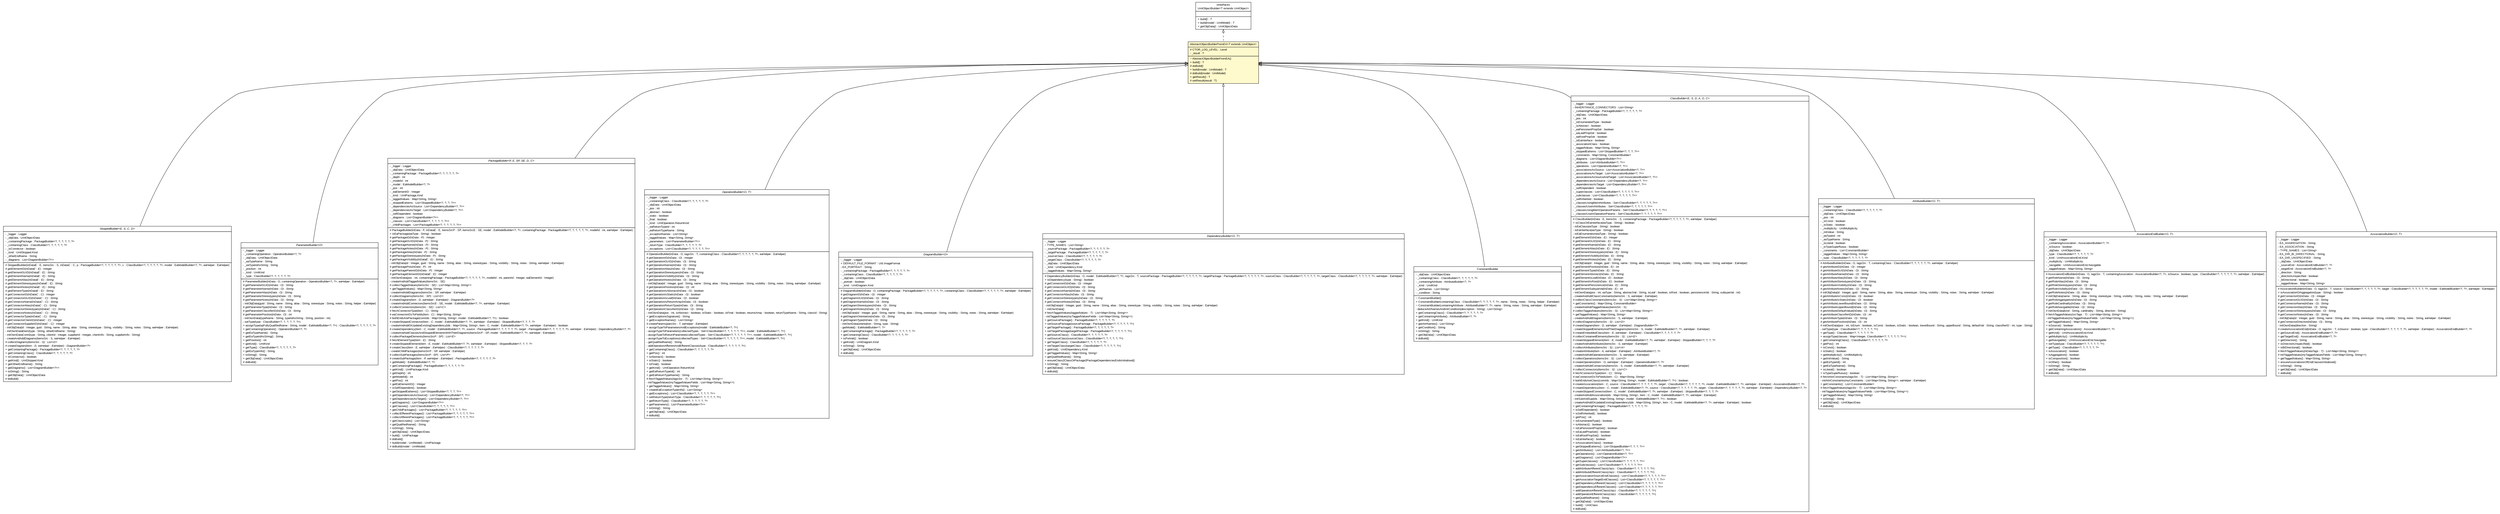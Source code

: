 #!/usr/local/bin/dot
#
# Class diagram 
# Generated by UMLGraph version R5_6_6-6-g3bdff0 (http://www.umlgraph.org/)
#

digraph G {
	edge [fontname="arial",fontsize=10,labelfontname="arial",labelfontsize=10];
	node [fontname="arial",fontsize=10,shape=plaintext];
	nodesep=0.25;
	ranksep=0.5;
	// org.tanjakostic.jcleancim.builder.UmlObjectBuilder<T extends org.tanjakostic.jcleancim.model.UmlObject>
	c14152 [label=<<table title="org.tanjakostic.jcleancim.builder.UmlObjectBuilder" border="0" cellborder="1" cellspacing="0" cellpadding="2" port="p" href="../UmlObjectBuilder.html">
		<tr><td><table border="0" cellspacing="0" cellpadding="1">
<tr><td align="center" balign="center"> &#171;interface&#187; </td></tr>
<tr><td align="center" balign="center"> UmlObjectBuilder&lt;T extends UmlObject&gt; </td></tr>
		</table></td></tr>
		<tr><td><table border="0" cellspacing="0" cellpadding="1">
<tr><td align="left" balign="left">  </td></tr>
		</table></td></tr>
		<tr><td><table border="0" cellspacing="0" cellpadding="1">
<tr><td align="left" balign="left"><font face="Arial Italic" point-size="10.0"> + build() : T </font></td></tr>
<tr><td align="left" balign="left"><font face="Arial Italic" point-size="10.0"> + build(model : UmlModel) : T </font></td></tr>
<tr><td align="left" balign="left"><font face="Arial Italic" point-size="10.0"> + getObjData() : UmlObjectData </font></td></tr>
		</table></td></tr>
		</table>>, URL="../UmlObjectBuilder.html", fontname="arial", fontcolor="black", fontsize=10.0];
	// org.tanjakostic.jcleancim.builder.ea.SkippedBuilder<E, S, C, D>
	c14161 [label=<<table title="org.tanjakostic.jcleancim.builder.ea.SkippedBuilder" border="0" cellborder="1" cellspacing="0" cellpadding="2" port="p" href="./SkippedBuilder.html">
		<tr><td><table border="0" cellspacing="0" cellpadding="1">
<tr><td align="center" balign="center"><font face="Arial Italic"> SkippedBuilder&lt;E, S, C, D&gt; </font></td></tr>
		</table></td></tr>
		<tr><td><table border="0" cellspacing="0" cellpadding="1">
<tr><td align="left" balign="left"> - _logger : Logger </td></tr>
<tr><td align="left" balign="left"> - _objData : UmlObjectData </td></tr>
<tr><td align="left" balign="left"> - _containingPackage : PackageBuilder&lt;?, ?, ?, ?, ?, ?&gt; </td></tr>
<tr><td align="left" balign="left"> - _containingClass : ClassBuilder&lt;?, ?, ?, ?, ?, ?&gt; </td></tr>
<tr><td align="left" balign="left"> - _isConnector : boolean </td></tr>
<tr><td align="left" balign="left"> - _kind : UmlSkipped.Kind </td></tr>
<tr><td align="left" balign="left"> - _otherEndName : String </td></tr>
<tr><td align="left" balign="left"> - _diagrams : List&lt;DiagramBuilder&lt;?&gt;&gt; </td></tr>
		</table></td></tr>
		<tr><td><table border="0" cellspacing="0" cellpadding="1">
<tr><td align="left" balign="left"> # SkippedBuilder(inDataE : E, itemsSrc : S, inDataC : C, p : PackageBuilder&lt;?, ?, ?, ?, ?, ?&gt;, c : ClassBuilder&lt;?, ?, ?, ?, ?, ?&gt;, model : EaModelBuilder&lt;?, ?&gt;, eaHelper : EaHelper) </td></tr>
<tr><td align="left" balign="left"><font face="Arial Italic" point-size="10.0"> # getElementID(inDataE : E) : Integer </font></td></tr>
<tr><td align="left" balign="left"><font face="Arial Italic" point-size="10.0"> # getElementGUID(inDataE : E) : String </font></td></tr>
<tr><td align="left" balign="left"><font face="Arial Italic" point-size="10.0"> # getElementName(inDataE : E) : String </font></td></tr>
<tr><td align="left" balign="left"><font face="Arial Italic" point-size="10.0"> # getElementAlias(inDataE : E) : String </font></td></tr>
<tr><td align="left" balign="left"><font face="Arial Italic" point-size="10.0"> # getElementStereotypes(inDataE : E) : String </font></td></tr>
<tr><td align="left" balign="left"><font face="Arial Italic" point-size="10.0"> # getElementNotes(inDataE : E) : String </font></td></tr>
<tr><td align="left" balign="left"><font face="Arial Italic" point-size="10.0"> # getElementType(inDataE : E) : String </font></td></tr>
<tr><td align="left" balign="left"><font face="Arial Italic" point-size="10.0"> # getConnectorID(inDataC : C) : Integer </font></td></tr>
<tr><td align="left" balign="left"><font face="Arial Italic" point-size="10.0"> # getConnectorGUID(inDataC : C) : String </font></td></tr>
<tr><td align="left" balign="left"><font face="Arial Italic" point-size="10.0"> # getConnectorName(inDataC : C) : String </font></td></tr>
<tr><td align="left" balign="left"><font face="Arial Italic" point-size="10.0"> # getConnectorAlias(inDataC : C) : String </font></td></tr>
<tr><td align="left" balign="left"><font face="Arial Italic" point-size="10.0"> # getConnectorStereotypes(inDataC : C) : String </font></td></tr>
<tr><td align="left" balign="left"><font face="Arial Italic" point-size="10.0"> # getConnectorNotes(inDataC : C) : String </font></td></tr>
<tr><td align="left" balign="left"><font face="Arial Italic" point-size="10.0"> # getConnectorType(inDataC : C) : String </font></td></tr>
<tr><td align="left" balign="left"><font face="Arial Italic" point-size="10.0"> # getConnectorClientID(inDataC : C) : Integer </font></td></tr>
<tr><td align="left" balign="left"><font face="Arial Italic" point-size="10.0"> # getConnectorSupplierID(inDataC : C) : Integer </font></td></tr>
<tr><td align="left" balign="left"> - initObjData(id : Integer, guid : String, name : String, alias : String, stereotype : String, visibility : String, notes : String, eaHelper : EaHelper) </td></tr>
<tr><td align="left" balign="left"> - initOwnDataElem(type : String, otherEndName : String) </td></tr>
<tr><td align="left" balign="left"> - initOwnDataConn(type : String, clientId : Integer, supplierId : Integer, clientInfo : String, supplierInfo : String) </td></tr>
<tr><td align="left" balign="left"> - createAndAddDiagrams(itemsSrc : S, eaHelper : EaHelper) </td></tr>
<tr><td align="left" balign="left"><font face="Arial Italic" point-size="10.0"> # collectDiagrams(itemsSrc : S) : List&lt;D&gt; </font></td></tr>
<tr><td align="left" balign="left"><font face="Arial Italic" point-size="10.0"> # createDiagram(item : D, eaHelper : EaHelper) : DiagramBuilder&lt;?&gt; </font></td></tr>
<tr><td align="left" balign="left"> + getContainingPackage() : PackageBuilder&lt;?, ?, ?, ?, ?, ?&gt; </td></tr>
<tr><td align="left" balign="left"> + getContainingClass() : ClassBuilder&lt;?, ?, ?, ?, ?, ?&gt; </td></tr>
<tr><td align="left" balign="left"> + isConnector() : boolean </td></tr>
<tr><td align="left" balign="left"> + getKind() : UmlSkipped.Kind </td></tr>
<tr><td align="left" balign="left"> + getOtherEndName() : String </td></tr>
<tr><td align="left" balign="left"> + getDiagrams() : List&lt;DiagramBuilder&lt;?&gt;&gt; </td></tr>
<tr><td align="left" balign="left"> + toString() : String </td></tr>
<tr><td align="left" balign="left"> + getObjData() : UmlObjectData </td></tr>
<tr><td align="left" balign="left"> # doBuild() </td></tr>
		</table></td></tr>
		</table>>, URL="./SkippedBuilder.html", fontname="arial", fontcolor="black", fontsize=10.0];
	// org.tanjakostic.jcleancim.builder.ea.ParameterBuilder<O>
	c14162 [label=<<table title="org.tanjakostic.jcleancim.builder.ea.ParameterBuilder" border="0" cellborder="1" cellspacing="0" cellpadding="2" port="p" href="./ParameterBuilder.html">
		<tr><td><table border="0" cellspacing="0" cellpadding="1">
<tr><td align="center" balign="center"><font face="Arial Italic"> ParameterBuilder&lt;O&gt; </font></td></tr>
		</table></td></tr>
		<tr><td><table border="0" cellspacing="0" cellpadding="1">
<tr><td align="left" balign="left"> - _logger : Logger </td></tr>
<tr><td align="left" balign="left"> - _containingOperation : OperationBuilder&lt;?, ?&gt; </td></tr>
<tr><td align="left" balign="left"> - _objData : UmlObjectData </td></tr>
<tr><td align="left" balign="left"> - _eaTypeName : String </td></tr>
<tr><td align="left" balign="left"> - _eaTypeIdAsString : String </td></tr>
<tr><td align="left" balign="left"> - _position : int </td></tr>
<tr><td align="left" balign="left"> - _kind : UmlKind </td></tr>
<tr><td align="left" balign="left"> - _type : ClassBuilder&lt;?, ?, ?, ?, ?, ?&gt; </td></tr>
		</table></td></tr>
		<tr><td><table border="0" cellspacing="0" cellpadding="1">
<tr><td align="left" balign="left"> # ParameterBuilder(inData : O, containingOperation : OperationBuilder&lt;?, ?&gt;, eaHelper : EaHelper) </td></tr>
<tr><td align="left" balign="left"><font face="Arial Italic" point-size="10.0"> # getParameterGUID(inData : O) : String </font></td></tr>
<tr><td align="left" balign="left"><font face="Arial Italic" point-size="10.0"> # getParameterName(inData : O) : String </font></td></tr>
<tr><td align="left" balign="left"><font face="Arial Italic" point-size="10.0"> # getParameterAlias(inData : O) : String </font></td></tr>
<tr><td align="left" balign="left"><font face="Arial Italic" point-size="10.0"> # getParameterStereotypes(inData : O) : String </font></td></tr>
<tr><td align="left" balign="left"><font face="Arial Italic" point-size="10.0"> # getParameterNotes(inData : O) : String </font></td></tr>
<tr><td align="left" balign="left"> - initObjData(guid : String, name : String, alias : String, stereotype : String, notes : String, helper : EaHelper) </td></tr>
<tr><td align="left" balign="left"><font face="Arial Italic" point-size="10.0"> # getParameterType(inData : O) : String </font></td></tr>
<tr><td align="left" balign="left"><font face="Arial Italic" point-size="10.0"> # getParameterClassifierID(inData : O) : String </font></td></tr>
<tr><td align="left" balign="left"><font face="Arial Italic" point-size="10.0"> # getParameterPosition(inData : O) : int </font></td></tr>
<tr><td align="left" balign="left"> - initOwnData(typeName : String, typeIdAsString : String, position : int) </td></tr>
<tr><td align="left" balign="left"> - setType(type : ClassBuilder&lt;?, ?, ?, ?, ?, ?&gt;) </td></tr>
<tr><td align="left" balign="left"> + assignType(opFullyQualifiedName : String, model : EaModelBuilder&lt;?, ?&gt;) : ClassBuilder&lt;?, ?, ?, ?, ?, ?&gt; </td></tr>
<tr><td align="left" balign="left"> + getContainingOperation() : OperationBuilder&lt;?, ?&gt; </td></tr>
<tr><td align="left" balign="left"> + getEaTypeName() : String </td></tr>
<tr><td align="left" balign="left"> + getEaTypeIdAsString() : String </td></tr>
<tr><td align="left" balign="left"> + getPosition() : int </td></tr>
<tr><td align="left" balign="left"> + getKind() : UmlKind </td></tr>
<tr><td align="left" balign="left"> + getType() : ClassBuilder&lt;?, ?, ?, ?, ?, ?&gt; </td></tr>
<tr><td align="left" balign="left"> + getEaTypeInfo() : String </td></tr>
<tr><td align="left" balign="left"> + toString() : String </td></tr>
<tr><td align="left" balign="left"> + getObjData() : UmlObjectData </td></tr>
<tr><td align="left" balign="left"> # doBuild() </td></tr>
		</table></td></tr>
		</table>>, URL="./ParameterBuilder.html", fontname="arial", fontcolor="black", fontsize=10.0];
	// org.tanjakostic.jcleancim.builder.ea.PackageBuilder<P, E, SP, SE, D, C>
	c14163 [label=<<table title="org.tanjakostic.jcleancim.builder.ea.PackageBuilder" border="0" cellborder="1" cellspacing="0" cellpadding="2" port="p" href="./PackageBuilder.html">
		<tr><td><table border="0" cellspacing="0" cellpadding="1">
<tr><td align="center" balign="center"><font face="Arial Italic"> PackageBuilder&lt;P, E, SP, SE, D, C&gt; </font></td></tr>
		</table></td></tr>
		<tr><td><table border="0" cellspacing="0" cellpadding="1">
<tr><td align="left" balign="left"> - _logger : Logger </td></tr>
<tr><td align="left" balign="left"> - _objData : UmlObjectData </td></tr>
<tr><td align="left" balign="left"> - _containingPackage : PackageBuilder&lt;?, ?, ?, ?, ?, ?&gt; </td></tr>
<tr><td align="left" balign="left"> - _depth : int </td></tr>
<tr><td align="left" balign="left"> - _modelId : int </td></tr>
<tr><td align="left" balign="left"> - _model : EaModelBuilder&lt;?, ?&gt; </td></tr>
<tr><td align="left" balign="left"> - _pos : int </td></tr>
<tr><td align="left" balign="left"> - _eaElementID : Integer </td></tr>
<tr><td align="left" balign="left"> - _kind : UmlPackage.Kind </td></tr>
<tr><td align="left" balign="left"> - _taggedValues : Map&lt;String, String&gt; </td></tr>
<tr><td align="left" balign="left"> - _skippedEaItems : List&lt;SkippedBuilder&lt;?, ?, ?, ?&gt;&gt; </td></tr>
<tr><td align="left" balign="left"> - _dependenciesAsSource : List&lt;DependencyBuilder&lt;?, ?&gt;&gt; </td></tr>
<tr><td align="left" balign="left"> - _dependenciesAsTarget : List&lt;DependencyBuilder&lt;?, ?&gt;&gt; </td></tr>
<tr><td align="left" balign="left"> - _selfDependent : boolean </td></tr>
<tr><td align="left" balign="left"> - _diagrams : List&lt;DiagramBuilder&lt;?&gt;&gt; </td></tr>
<tr><td align="left" balign="left"> - _classes : List&lt;ClassBuilder&lt;?, ?, ?, ?, ?, ?&gt;&gt; </td></tr>
<tr><td align="left" balign="left"> - _childPackages : List&lt;PackageBuilder&lt;?, ?, ?, ?, ?, ?&gt;&gt; </td></tr>
		</table></td></tr>
		<tr><td><table border="0" cellspacing="0" cellpadding="1">
<tr><td align="left" balign="left"> # PackageBuilder(inData : P, inDataE : E, itemsSrcP : SP, itemsSrcE : SE, model : EaModelBuilder&lt;?, ?&gt;, containingPackage : PackageBuilder&lt;?, ?, ?, ?, ?, ?&gt;, modelId : int, eaHelper : EaHelper) </td></tr>
<tr><td align="left" balign="left"> + isEaPackage(eaType : String) : boolean </td></tr>
<tr><td align="left" balign="left"><font face="Arial Italic" point-size="10.0"> # getPackageID(inData : P) : Integer </font></td></tr>
<tr><td align="left" balign="left"><font face="Arial Italic" point-size="10.0"> # getPackageGUID(inData : P) : String </font></td></tr>
<tr><td align="left" balign="left"><font face="Arial Italic" point-size="10.0"> # getPackageName(inData : P) : String </font></td></tr>
<tr><td align="left" balign="left"><font face="Arial Italic" point-size="10.0"> # getPackageNotes(inData : P) : String </font></td></tr>
<tr><td align="left" balign="left"><font face="Arial Italic" point-size="10.0"> # getPackageAlias(inData : P) : String </font></td></tr>
<tr><td align="left" balign="left"><font face="Arial Italic" point-size="10.0"> # getPackageStereotypes(inData : P) : String </font></td></tr>
<tr><td align="left" balign="left"><font face="Arial Italic" point-size="10.0"> # getPackageVisibility(inDataE : E) : String </font></td></tr>
<tr><td align="left" balign="left"> - initObjData(id : Integer, guid : String, name : String, alias : String, stereotypes : String, visibility : String, notes : String, eaHelper : EaHelper) </td></tr>
<tr><td align="left" balign="left"><font face="Arial Italic" point-size="10.0"> # getPackagePos(inData : P) : int </font></td></tr>
<tr><td align="left" balign="left"><font face="Arial Italic" point-size="10.0"> # getPackageParentID(inData : P) : Integer </font></td></tr>
<tr><td align="left" balign="left"><font face="Arial Italic" point-size="10.0"> # getPackageElementID(inDataE : E) : Integer </font></td></tr>
<tr><td align="left" balign="left"> - initOwnData(pos : int, containingPackage : PackageBuilder&lt;?, ?, ?, ?, ?, ?&gt;, modelId : int, parentId : Integer, eaElementId : Integer) </td></tr>
<tr><td align="left" balign="left"> - createAndAddTaggedValues(itemsSrc : SE) </td></tr>
<tr><td align="left" balign="left"><font face="Arial Italic" point-size="10.0"> # collectTaggedValues(itemsSrc : SE) : List&lt;Map&lt;String, String&gt;&gt; </font></td></tr>
<tr><td align="left" balign="left"> + getTaggedValues() : Map&lt;String, String&gt; </td></tr>
<tr><td align="left" balign="left"> - createAndAddDiagrams(itemsSrc : SP, eaHelper : EaHelper) </td></tr>
<tr><td align="left" balign="left"><font face="Arial Italic" point-size="10.0"> # collectDiagrams(itemsSrc : SP) : List&lt;D&gt; </font></td></tr>
<tr><td align="left" balign="left"><font face="Arial Italic" point-size="10.0"> # createDiagram(item : D, eaHelper : EaHelper) : DiagramBuilder&lt;?&gt; </font></td></tr>
<tr><td align="left" balign="left"> - createAndAddConnectors(itemsSrcE : SE, model : EaModelBuilder&lt;?, ?&gt;, eaHelper : EaHelper) </td></tr>
<tr><td align="left" balign="left"><font face="Arial Italic" point-size="10.0"> # collectConnectors(itemsSrc : SE) : List&lt;C&gt; </font></td></tr>
<tr><td align="left" balign="left"><font face="Arial Italic" point-size="10.0"> # fetchConnectorType(item : C) : String </font></td></tr>
<tr><td align="left" balign="left"><font face="Arial Italic" point-size="10.0"> # eaConnectorIDsToFields(item : C) : Map&lt;String, String&gt; </font></td></tr>
<tr><td align="left" balign="left"> # bothEndsArePackage(connIds : Map&lt;String, String&gt;, model : EaModelBuilder&lt;?, ?&gt;) : boolean </td></tr>
<tr><td align="left" balign="left"><font face="Arial Italic" point-size="10.0"> # createSkippedConnector(item : C, model : EaModelBuilder&lt;?, ?&gt;, eaHelper : EaHelper) : SkippedBuilder&lt;?, ?, ?, ?&gt; </font></td></tr>
<tr><td align="left" balign="left"> - createAndAddOrUpdateExistingDependency(ids : Map&lt;String, String&gt;, item : C, model : EaModelBuilder&lt;?, ?&gt;, eaHelper : EaHelper) : boolean </td></tr>
<tr><td align="left" balign="left"><font face="Arial Italic" point-size="10.0"> # createDependency(item : C, model : EaModelBuilder&lt;?, ?&gt;, source : PackageBuilder&lt;?, ?, ?, ?, ?, ?&gt;, target : PackageBuilder&lt;?, ?, ?, ?, ?, ?&gt;, eaHelper : EaHelper) : DependencyBuilder&lt;?, ?&gt; </font></td></tr>
<tr><td align="left" balign="left"> - createAndAddClassesAndSkippedElementsWithTheirDiagrams(itemsSrcP : SP, model : EaModelBuilder&lt;?, ?&gt;, eaHelper : EaHelper) </td></tr>
<tr><td align="left" balign="left"><font face="Arial Italic" point-size="10.0"> # collectPackageElements(itemsSrcP : SP) : List&lt;E&gt; </font></td></tr>
<tr><td align="left" balign="left"><font face="Arial Italic" point-size="10.0"> # fetchElementType(item : E) : String </font></td></tr>
<tr><td align="left" balign="left"><font face="Arial Italic" point-size="10.0"> # createSkippedElement(item : E, model : EaModelBuilder&lt;?, ?&gt;, eaHelper : EaHelper) : SkippedBuilder&lt;?, ?, ?, ?&gt; </font></td></tr>
<tr><td align="left" balign="left"><font face="Arial Italic" point-size="10.0"> # createClass(item : E, eaHelper : EaHelper) : ClassBuilder&lt;?, ?, ?, ?, ?, ?&gt; </font></td></tr>
<tr><td align="left" balign="left"> - createChildPackages(itemsSrcP : SP, eaHelper : EaHelper) </td></tr>
<tr><td align="left" balign="left"><font face="Arial Italic" point-size="10.0"> # collectSubPackages(itemsSrcP : SP) : List&lt;P&gt; </font></td></tr>
<tr><td align="left" balign="left"><font face="Arial Italic" point-size="10.0"> # createSubPackage(item : P, eaHelper : EaHelper) : PackageBuilder&lt;?, ?, ?, ?, ?, ?&gt; </font></td></tr>
<tr><td align="left" balign="left"> + getModel() : EaModelBuilder&lt;?, ?&gt; </td></tr>
<tr><td align="left" balign="left"> + getContainingPackage() : PackageBuilder&lt;?, ?, ?, ?, ?, ?&gt; </td></tr>
<tr><td align="left" balign="left"> + getKind() : UmlPackage.Kind </td></tr>
<tr><td align="left" balign="left"> + getDepth() : int </td></tr>
<tr><td align="left" balign="left"> + getModelId() : int </td></tr>
<tr><td align="left" balign="left"> + getPos() : int </td></tr>
<tr><td align="left" balign="left"> + getEaElementID() : Integer </td></tr>
<tr><td align="left" balign="left"> + isSelfDependent() : boolean </td></tr>
<tr><td align="left" balign="left"> + getSkippedEaItems() : List&lt;SkippedBuilder&lt;?, ?, ?, ?&gt;&gt; </td></tr>
<tr><td align="left" balign="left"> + getDependenciesAsSource() : List&lt;DependencyBuilder&lt;?, ?&gt;&gt; </td></tr>
<tr><td align="left" balign="left"> + getDependenciesAsTarget() : List&lt;DependencyBuilder&lt;?, ?&gt;&gt; </td></tr>
<tr><td align="left" balign="left"> + getDiagrams() : List&lt;DiagramBuilder&lt;?&gt;&gt; </td></tr>
<tr><td align="left" balign="left"> + getClasses() : List&lt;ClassBuilder&lt;?, ?, ?, ?, ?, ?&gt;&gt; </td></tr>
<tr><td align="left" balign="left"> + getChildPackages() : List&lt;PackageBuilder&lt;?, ?, ?, ?, ?, ?&gt;&gt; </td></tr>
<tr><td align="left" balign="left"> + collectEfferentPackages() : List&lt;PackageBuilder&lt;?, ?, ?, ?, ?, ?&gt;&gt; </td></tr>
<tr><td align="left" balign="left"> + collectAfferentPackages() : List&lt;PackageBuilder&lt;?, ?, ?, ?, ?, ?&gt;&gt; </td></tr>
<tr><td align="left" balign="left"> + getClassUuids() : List&lt;String&gt; </td></tr>
<tr><td align="left" balign="left"> + getQualifiedName() : String </td></tr>
<tr><td align="left" balign="left"> + toString() : String </td></tr>
<tr><td align="left" balign="left"> + getObjData() : UmlObjectData </td></tr>
<tr><td align="left" balign="left"> + build() : UmlPackage </td></tr>
<tr><td align="left" balign="left"> # doBuild() </td></tr>
<tr><td align="left" balign="left"> + build(model : UmlModel) : UmlPackage </td></tr>
<tr><td align="left" balign="left"> # doBuild(model : UmlModel) </td></tr>
		</table></td></tr>
		</table>>, URL="./PackageBuilder.html", fontname="arial", fontcolor="black", fontsize=10.0];
	// org.tanjakostic.jcleancim.builder.ea.OperationBuilder<O, T>
	c14164 [label=<<table title="org.tanjakostic.jcleancim.builder.ea.OperationBuilder" border="0" cellborder="1" cellspacing="0" cellpadding="2" port="p" href="./OperationBuilder.html">
		<tr><td><table border="0" cellspacing="0" cellpadding="1">
<tr><td align="center" balign="center"><font face="Arial Italic"> OperationBuilder&lt;O, T&gt; </font></td></tr>
		</table></td></tr>
		<tr><td><table border="0" cellspacing="0" cellpadding="1">
<tr><td align="left" balign="left"> - _logger : Logger </td></tr>
<tr><td align="left" balign="left"> - _containingClass : ClassBuilder&lt;?, ?, ?, ?, ?, ?&gt; </td></tr>
<tr><td align="left" balign="left"> - _objData : UmlObjectData </td></tr>
<tr><td align="left" balign="left"> - _pos : int </td></tr>
<tr><td align="left" balign="left"> - _abstract : boolean </td></tr>
<tr><td align="left" balign="left"> - _static : boolean </td></tr>
<tr><td align="left" balign="left"> - _final : boolean </td></tr>
<tr><td align="left" balign="left"> - _kind : UmlOperation.ReturnKind </td></tr>
<tr><td align="left" balign="left"> - _eaReturnTypeId : int </td></tr>
<tr><td align="left" balign="left"> - _eaReturnTypeName : String </td></tr>
<tr><td align="left" balign="left"> - _exceptionNames : List&lt;String&gt; </td></tr>
<tr><td align="left" balign="left"> - _taggedValues : Map&lt;String, String&gt; </td></tr>
<tr><td align="left" balign="left"> - _parameters : List&lt;ParameterBuilder&lt;?&gt;&gt; </td></tr>
<tr><td align="left" balign="left"> - _returnType : ClassBuilder&lt;?, ?, ?, ?, ?, ?&gt; </td></tr>
<tr><td align="left" balign="left"> - _exceptions : List&lt;ClassBuilder&lt;?, ?, ?, ?, ?, ?&gt;&gt; </td></tr>
		</table></td></tr>
		<tr><td><table border="0" cellspacing="0" cellpadding="1">
<tr><td align="left" balign="left"> # OperationBuilder(inData : O, tagsSrc : T, containingClass : ClassBuilder&lt;?, ?, ?, ?, ?, ?&gt;, eaHelper : EaHelper) </td></tr>
<tr><td align="left" balign="left"><font face="Arial Italic" point-size="10.0"> # getOperationID(inData : O) : Integer </font></td></tr>
<tr><td align="left" balign="left"><font face="Arial Italic" point-size="10.0"> # getOperationGUID(inData : O) : String </font></td></tr>
<tr><td align="left" balign="left"><font face="Arial Italic" point-size="10.0"> # getOperationName(inData : O) : String </font></td></tr>
<tr><td align="left" balign="left"><font face="Arial Italic" point-size="10.0"> # getOperationAlias(inData : O) : String </font></td></tr>
<tr><td align="left" balign="left"><font face="Arial Italic" point-size="10.0"> # getOperationStereotypes(inData : O) : String </font></td></tr>
<tr><td align="left" balign="left"><font face="Arial Italic" point-size="10.0"> # getOperationVisibility(inData : O) : String </font></td></tr>
<tr><td align="left" balign="left"><font face="Arial Italic" point-size="10.0"> # getOperationNotes(inData : O) : String </font></td></tr>
<tr><td align="left" balign="left"> - initObjData(id : Integer, guid : String, name : String, alias : String, stereotypes : String, visibility : String, notes : String, eaHelper : EaHelper) </td></tr>
<tr><td align="left" balign="left"><font face="Arial Italic" point-size="10.0"> # getOperationPosition(inData : O) : int </font></td></tr>
<tr><td align="left" balign="left"><font face="Arial Italic" point-size="10.0"> # getOperationIsAbstract(inData : O) : boolean </font></td></tr>
<tr><td align="left" balign="left"><font face="Arial Italic" point-size="10.0"> # getOperationIsStatic(inData : O) : boolean </font></td></tr>
<tr><td align="left" balign="left"><font face="Arial Italic" point-size="10.0"> # getOperationIsLeaf(inData : O) : boolean </font></td></tr>
<tr><td align="left" balign="left"><font face="Arial Italic" point-size="10.0"> # getOperationIsReturnArray(inData : O) : boolean </font></td></tr>
<tr><td align="left" balign="left"><font face="Arial Italic" point-size="10.0"> # getOperationReturnType(inData : O) : String </font></td></tr>
<tr><td align="left" balign="left"><font face="Arial Italic" point-size="10.0"> # getOperationClassifierID(inData : O) : String </font></td></tr>
<tr><td align="left" balign="left"> - initOwnData(pos : int, isAbstract : boolean, isStatic : boolean, isFinal : boolean, returnsArray : boolean, returnTypeName : String, classId : String) </td></tr>
<tr><td align="left" balign="left"> + getExceptionsSignature() : String </td></tr>
<tr><td align="left" balign="left"> + getExceptionNames() : List&lt;String&gt; </td></tr>
<tr><td align="left" balign="left"><font face="Arial Italic" point-size="10.0"> # createParams(parsSrc : T, eaHelper : EaHelper) </font></td></tr>
<tr><td align="left" balign="left"> + assignTypeToParametersAndExceptions(model : EaModelBuilder&lt;?, ?&gt;) </td></tr>
<tr><td align="left" balign="left"> - assignTypeToParameters(collectedTypes : Set&lt;ClassBuilder&lt;?, ?, ?, ?, ?, ?&gt;&gt;, model : EaModelBuilder&lt;?, ?&gt;) </td></tr>
<tr><td align="left" balign="left"> - assignTypeToReturnParameter(collectedTypes : Set&lt;ClassBuilder&lt;?, ?, ?, ?, ?, ?&gt;&gt;, model : EaModelBuilder&lt;?, ?&gt;) </td></tr>
<tr><td align="left" balign="left"> - assignTypeToExceptions(collectedTypes : Set&lt;ClassBuilder&lt;?, ?, ?, ?, ?, ?&gt;&gt;, model : EaModelBuilder&lt;?, ?&gt;) </td></tr>
<tr><td align="left" balign="left"> - getQualifiedName() : String </td></tr>
<tr><td align="left" balign="left"> - addOperationAfferrentAndEfferentClasses(type : ClassBuilder&lt;?, ?, ?, ?, ?, ?&gt;) </td></tr>
<tr><td align="left" balign="left"> + getContainingClass() : ClassBuilder&lt;?, ?, ?, ?, ?, ?&gt; </td></tr>
<tr><td align="left" balign="left"> + getPos() : int </td></tr>
<tr><td align="left" balign="left"> + isAbstract() : boolean </td></tr>
<tr><td align="left" balign="left"> + isStatic() : boolean </td></tr>
<tr><td align="left" balign="left"> + isFinal() : boolean </td></tr>
<tr><td align="left" balign="left"> + getKind() : UmlOperation.ReturnKind </td></tr>
<tr><td align="left" balign="left"> + getEaReturnTypeId() : int </td></tr>
<tr><td align="left" balign="left"> + getEaReturnTypeName() : String </td></tr>
<tr><td align="left" balign="left"><font face="Arial Italic" point-size="10.0"> # fetchTaggedValues(tagsSrc : T) : List&lt;Map&lt;String, String&gt;&gt; </font></td></tr>
<tr><td align="left" balign="left"> - initTaggedValues(myTaggedValuesFields : List&lt;Map&lt;String, String&gt;&gt;) </td></tr>
<tr><td align="left" balign="left"> + getTaggedValues() : Map&lt;String, String&gt; </td></tr>
<tr><td align="left" balign="left"> + createEaExceptionTypeInfo() : List&lt;String&gt; </td></tr>
<tr><td align="left" balign="left"> + getExceptions() : List&lt;ClassBuilder&lt;?, ?, ?, ?, ?, ?&gt;&gt; </td></tr>
<tr><td align="left" balign="left"> + setReturnType(returnType : ClassBuilder&lt;?, ?, ?, ?, ?, ?&gt;) </td></tr>
<tr><td align="left" balign="left"> + getReturnType() : ClassBuilder&lt;?, ?, ?, ?, ?, ?&gt; </td></tr>
<tr><td align="left" balign="left"> + getParameters() : List&lt;ParameterBuilder&lt;?&gt;&gt; </td></tr>
<tr><td align="left" balign="left"> + toString() : String </td></tr>
<tr><td align="left" balign="left"> + getObjData() : UmlObjectData </td></tr>
<tr><td align="left" balign="left"> # doBuild() </td></tr>
		</table></td></tr>
		</table>>, URL="./OperationBuilder.html", fontname="arial", fontcolor="black", fontsize=10.0];
	// org.tanjakostic.jcleancim.builder.ea.DiagramBuilder<O>
	c14172 [label=<<table title="org.tanjakostic.jcleancim.builder.ea.DiagramBuilder" border="0" cellborder="1" cellspacing="0" cellpadding="2" port="p" href="./DiagramBuilder.html">
		<tr><td><table border="0" cellspacing="0" cellpadding="1">
<tr><td align="center" balign="center"><font face="Arial Italic"> DiagramBuilder&lt;O&gt; </font></td></tr>
		</table></td></tr>
		<tr><td><table border="0" cellspacing="0" cellpadding="1">
<tr><td align="left" balign="left"> - _logger : Logger </td></tr>
<tr><td align="left" balign="left"> + DEFAULT_FILE_FORMAT : Util.ImageFormat </td></tr>
<tr><td align="left" balign="left"> - EA_PORTRAIT : String </td></tr>
<tr><td align="left" balign="left"> - _containingPackage : PackageBuilder&lt;?, ?, ?, ?, ?, ?&gt; </td></tr>
<tr><td align="left" balign="left"> - _containingClass : ClassBuilder&lt;?, ?, ?, ?, ?, ?&gt; </td></tr>
<tr><td align="left" balign="left"> - _objData : UmlObjectData </td></tr>
<tr><td align="left" balign="left"> - _portrait : boolean </td></tr>
<tr><td align="left" balign="left"> - _kind : UmlDiagram.Kind </td></tr>
		</table></td></tr>
		<tr><td><table border="0" cellspacing="0" cellpadding="1">
<tr><td align="left" balign="left"> # DiagramBuilder(inData : O, containingPackage : PackageBuilder&lt;?, ?, ?, ?, ?, ?&gt;, containingClass : ClassBuilder&lt;?, ?, ?, ?, ?, ?&gt;, eaHelper : EaHelper) </td></tr>
<tr><td align="left" balign="left"><font face="Arial Italic" point-size="10.0"> # getDiagramID(inData : O) : Integer </font></td></tr>
<tr><td align="left" balign="left"><font face="Arial Italic" point-size="10.0"> # getDiagramGUID(inData : O) : String </font></td></tr>
<tr><td align="left" balign="left"><font face="Arial Italic" point-size="10.0"> # getDiagramName(inData : O) : String </font></td></tr>
<tr><td align="left" balign="left"><font face="Arial Italic" point-size="10.0"> # getDiagramStereotypes(inData : O) : String </font></td></tr>
<tr><td align="left" balign="left"><font face="Arial Italic" point-size="10.0"> # getDiagramNotes(inData : O) : String </font></td></tr>
<tr><td align="left" balign="left"> - initObjData(id : Integer, guid : String, name : String, alias : String, stereotype : String, visibility : String, notes : String, eaHelper : EaHelper) </td></tr>
<tr><td align="left" balign="left"><font face="Arial Italic" point-size="10.0"> # getDiagramOrientation(inData : O) : String </font></td></tr>
<tr><td align="left" balign="left"><font face="Arial Italic" point-size="10.0"> # getDiagramType(inData : O) : String </font></td></tr>
<tr><td align="left" balign="left"> - initOwnData(orientation : String, type : String) </td></tr>
<tr><td align="left" balign="left"> - getModel() : EaModelBuilder&lt;?, ?&gt; </td></tr>
<tr><td align="left" balign="left"> + getContainingPackage() : PackageBuilder&lt;?, ?, ?, ?, ?, ?&gt; </td></tr>
<tr><td align="left" balign="left"> + getContainingClass() : ClassBuilder&lt;?, ?, ?, ?, ?, ?&gt; </td></tr>
<tr><td align="left" balign="left"> + isPortrait() : boolean </td></tr>
<tr><td align="left" balign="left"> + getKind() : UmlDiagram.Kind </td></tr>
<tr><td align="left" balign="left"> + toString() : String </td></tr>
<tr><td align="left" balign="left"> + getObjData() : UmlObjectData </td></tr>
<tr><td align="left" balign="left"> # doBuild() </td></tr>
		</table></td></tr>
		</table>>, URL="./DiagramBuilder.html", fontname="arial", fontcolor="black", fontsize=10.0];
	// org.tanjakostic.jcleancim.builder.ea.DependencyBuilder<O, T>
	c14173 [label=<<table title="org.tanjakostic.jcleancim.builder.ea.DependencyBuilder" border="0" cellborder="1" cellspacing="0" cellpadding="2" port="p" href="./DependencyBuilder.html">
		<tr><td><table border="0" cellspacing="0" cellpadding="1">
<tr><td align="center" balign="center"><font face="Arial Italic"> DependencyBuilder&lt;O, T&gt; </font></td></tr>
		</table></td></tr>
		<tr><td><table border="0" cellspacing="0" cellpadding="1">
<tr><td align="left" balign="left"> - _logger : Logger </td></tr>
<tr><td align="left" balign="left"> ~ TYPE_NAMES : List&lt;String&gt; </td></tr>
<tr><td align="left" balign="left"> - _sourcePackage : PackageBuilder&lt;?, ?, ?, ?, ?, ?&gt; </td></tr>
<tr><td align="left" balign="left"> - _targetPackage : PackageBuilder&lt;?, ?, ?, ?, ?, ?&gt; </td></tr>
<tr><td align="left" balign="left"> - _sourceClass : ClassBuilder&lt;?, ?, ?, ?, ?, ?&gt; </td></tr>
<tr><td align="left" balign="left"> - _targetClass : ClassBuilder&lt;?, ?, ?, ?, ?, ?&gt; </td></tr>
<tr><td align="left" balign="left"> - _objData : UmlObjectData </td></tr>
<tr><td align="left" balign="left"> - _kind : UmlDependency.Kind </td></tr>
<tr><td align="left" balign="left"> - _taggedValues : Map&lt;String, String&gt; </td></tr>
		</table></td></tr>
		<tr><td><table border="0" cellspacing="0" cellpadding="1">
<tr><td align="left" balign="left"> # DependencyBuilder(inData : O, model : EaModelBuilder&lt;?, ?&gt;, tagsSrc : T, sourcePackage : PackageBuilder&lt;?, ?, ?, ?, ?, ?&gt;, targetPackage : PackageBuilder&lt;?, ?, ?, ?, ?, ?&gt;, sourceClass : ClassBuilder&lt;?, ?, ?, ?, ?, ?&gt;, targetClass : ClassBuilder&lt;?, ?, ?, ?, ?, ?&gt;, eaHelper : EaHelper) </td></tr>
<tr><td align="left" balign="left"> + isDependency(type : String) : boolean </td></tr>
<tr><td align="left" balign="left"><font face="Arial Italic" point-size="10.0"> # getConnectorID(inData : O) : Integer </font></td></tr>
<tr><td align="left" balign="left"><font face="Arial Italic" point-size="10.0"> # getConnectorGUID(inData : O) : String </font></td></tr>
<tr><td align="left" balign="left"><font face="Arial Italic" point-size="10.0"> # getConnectorName(inData : O) : String </font></td></tr>
<tr><td align="left" balign="left"><font face="Arial Italic" point-size="10.0"> # getConnectorAlias(inData : O) : String </font></td></tr>
<tr><td align="left" balign="left"><font face="Arial Italic" point-size="10.0"> # getConnectorStereotypes(inData : O) : String </font></td></tr>
<tr><td align="left" balign="left"><font face="Arial Italic" point-size="10.0"> # getConnectorNotes(inData : O) : String </font></td></tr>
<tr><td align="left" balign="left"> - initObjData(id : Integer, guid : String, name : String, alias : String, stereotype : String, visibility : String, notes : String, eaHelper : EaHelper) </td></tr>
<tr><td align="left" balign="left"> ~ initOwnData() </td></tr>
<tr><td align="left" balign="left"><font face="Arial Italic" point-size="10.0"> # fetchTaggedValues(taggedValues : T) : List&lt;Map&lt;String, String&gt;&gt; </font></td></tr>
<tr><td align="left" balign="left"> - initTaggedValues(myTaggedValuesFields : List&lt;Map&lt;String, String&gt;&gt;) </td></tr>
<tr><td align="left" balign="left"> + getSourcePackage() : PackageBuilder&lt;?, ?, ?, ?, ?, ?&gt; </td></tr>
<tr><td align="left" balign="left"> + setSourcePackage(sourcePackage : PackageBuilder&lt;?, ?, ?, ?, ?, ?&gt;) </td></tr>
<tr><td align="left" balign="left"> + getTargetPackage() : PackageBuilder&lt;?, ?, ?, ?, ?, ?&gt; </td></tr>
<tr><td align="left" balign="left"> + setTargetPackage(targetPackage : PackageBuilder&lt;?, ?, ?, ?, ?, ?&gt;) </td></tr>
<tr><td align="left" balign="left"> + getSourceClass() : ClassBuilder&lt;?, ?, ?, ?, ?, ?&gt; </td></tr>
<tr><td align="left" balign="left"> + setSourceClass(sourceClass : ClassBuilder&lt;?, ?, ?, ?, ?, ?&gt;) </td></tr>
<tr><td align="left" balign="left"> + getTargetClass() : ClassBuilder&lt;?, ?, ?, ?, ?, ?&gt; </td></tr>
<tr><td align="left" balign="left"> + setTargetClass(targetClass : ClassBuilder&lt;?, ?, ?, ?, ?, ?&gt;) </td></tr>
<tr><td align="left" balign="left"> + getKind() : UmlDependency.Kind </td></tr>
<tr><td align="left" balign="left"> + getTaggedValues() : Map&lt;String, String&gt; </td></tr>
<tr><td align="left" balign="left"> + getQualifiedName() : String </td></tr>
<tr><td align="left" balign="left"> + ensureClass2ClassOrPackage2PackageDependenciesEndsInitialised() </td></tr>
<tr><td align="left" balign="left"> + toString() : String </td></tr>
<tr><td align="left" balign="left"> + getObjData() : UmlObjectData </td></tr>
<tr><td align="left" balign="left"> # doBuild() </td></tr>
		</table></td></tr>
		</table>>, URL="./DependencyBuilder.html", fontname="arial", fontcolor="black", fontsize=10.0];
	// org.tanjakostic.jcleancim.builder.ea.ConstraintBuilder
	c14174 [label=<<table title="org.tanjakostic.jcleancim.builder.ea.ConstraintBuilder" border="0" cellborder="1" cellspacing="0" cellpadding="2" port="p" href="./ConstraintBuilder.html">
		<tr><td><table border="0" cellspacing="0" cellpadding="1">
<tr><td align="center" balign="center"> ConstraintBuilder </td></tr>
		</table></td></tr>
		<tr><td><table border="0" cellspacing="0" cellpadding="1">
<tr><td align="left" balign="left"> - _objData : UmlObjectData </td></tr>
<tr><td align="left" balign="left"> - _containingClass : ClassBuilder&lt;?, ?, ?, ?, ?, ?&gt; </td></tr>
<tr><td align="left" balign="left"> - _containingAttribute : AttributeBuilder&lt;?, ?&gt; </td></tr>
<tr><td align="left" balign="left"> - _kind : UmlKind </td></tr>
<tr><td align="left" balign="left"> - _attrNames : List&lt;String&gt; </td></tr>
<tr><td align="left" balign="left"> - _condition : String </td></tr>
		</table></td></tr>
		<tr><td><table border="0" cellspacing="0" cellpadding="1">
<tr><td align="left" balign="left"> ~ ConstraintBuilder() </td></tr>
<tr><td align="left" balign="left"> + ConstraintBuilder(containingClass : ClassBuilder&lt;?, ?, ?, ?, ?, ?&gt;, name : String, notes : String, helper : EaHelper) </td></tr>
<tr><td align="left" balign="left"> ~ ConstraintBuilder(containingAttribute : AttributeBuilder&lt;?, ?&gt;, name : String, notes : String, eaHelper : EaHelper) </td></tr>
<tr><td align="left" balign="left"> - deduceAttrNamesAndInitCondition(description : String) : List&lt;String&gt; </td></tr>
<tr><td align="left" balign="left"> + getContainingClass() : ClassBuilder&lt;?, ?, ?, ?, ?, ?&gt; </td></tr>
<tr><td align="left" balign="left"> + getContainingAttribute() : AttributeBuilder&lt;?, ?&gt; </td></tr>
<tr><td align="left" balign="left"> + getKind() : UmlKind </td></tr>
<tr><td align="left" balign="left"> + getAttrNames() : List&lt;String&gt; </td></tr>
<tr><td align="left" balign="left"> + getCondition() : String </td></tr>
<tr><td align="left" balign="left"> + toString() : String </td></tr>
<tr><td align="left" balign="left"> + getObjData() : UmlObjectData </td></tr>
<tr><td align="left" balign="left"> # doBuild() </td></tr>
		</table></td></tr>
		</table>>, URL="./ConstraintBuilder.html", fontname="arial", fontcolor="black", fontsize=10.0];
	// org.tanjakostic.jcleancim.builder.ea.ClassBuilder<E, S, D, A, O, C>
	c14175 [label=<<table title="org.tanjakostic.jcleancim.builder.ea.ClassBuilder" border="0" cellborder="1" cellspacing="0" cellpadding="2" port="p" href="./ClassBuilder.html">
		<tr><td><table border="0" cellspacing="0" cellpadding="1">
<tr><td align="center" balign="center"><font face="Arial Italic"> ClassBuilder&lt;E, S, D, A, O, C&gt; </font></td></tr>
		</table></td></tr>
		<tr><td><table border="0" cellspacing="0" cellpadding="1">
<tr><td align="left" balign="left"> - _logger : Logger </td></tr>
<tr><td align="left" balign="left"> - INHERITANCE_CONNECTORS : List&lt;String&gt; </td></tr>
<tr><td align="left" balign="left"> - _containingPackage : PackageBuilder&lt;?, ?, ?, ?, ?, ?&gt; </td></tr>
<tr><td align="left" balign="left"> - _objData : UmlObjectData </td></tr>
<tr><td align="left" balign="left"> - _pos : int </td></tr>
<tr><td align="left" balign="left"> - _isEnumeratedType : boolean </td></tr>
<tr><td align="left" balign="left"> - _isAbstract : boolean </td></tr>
<tr><td align="left" balign="left"> - _eaPersistentPropSet : boolean </td></tr>
<tr><td align="left" balign="left"> - _eaLeafPropSet : boolean </td></tr>
<tr><td align="left" balign="left"> - _eaRootPropSet : boolean </td></tr>
<tr><td align="left" balign="left"> - _isEaInterface : boolean </td></tr>
<tr><td align="left" balign="left"> - _associationClass : boolean </td></tr>
<tr><td align="left" balign="left"> - _taggedValues : Map&lt;String, String&gt; </td></tr>
<tr><td align="left" balign="left"> - _skippedEaItems : List&lt;SkippedBuilder&lt;?, ?, ?, ?&gt;&gt; </td></tr>
<tr><td align="left" balign="left"> - _constraints : Map&lt;String, ConstraintBuilder&gt; </td></tr>
<tr><td align="left" balign="left"> - _diagrams : List&lt;DiagramBuilder&lt;?&gt;&gt; </td></tr>
<tr><td align="left" balign="left"> - _attributes : List&lt;AttributeBuilder&lt;?, ?&gt;&gt; </td></tr>
<tr><td align="left" balign="left"> - _operations : List&lt;OperationBuilder&lt;?, ?&gt;&gt; </td></tr>
<tr><td align="left" balign="left"> - _associationsAsSource : List&lt;AssociationBuilder&lt;?, ?&gt;&gt; </td></tr>
<tr><td align="left" balign="left"> - _associationsAsTarget : List&lt;AssociationBuilder&lt;?, ?&gt;&gt; </td></tr>
<tr><td align="left" balign="left"> - _associationsAsSourceAndTarget : List&lt;AssociationBuilder&lt;?, ?&gt;&gt; </td></tr>
<tr><td align="left" balign="left"> - _dependenciesAsSource : List&lt;DependencyBuilder&lt;?, ?&gt;&gt; </td></tr>
<tr><td align="left" balign="left"> - _dependenciesAsTarget : List&lt;DependencyBuilder&lt;?, ?&gt;&gt; </td></tr>
<tr><td align="left" balign="left"> - _selfDependent : boolean </td></tr>
<tr><td align="left" balign="left"> - _superclasses : List&lt;ClassBuilder&lt;?, ?, ?, ?, ?, ?&gt;&gt; </td></tr>
<tr><td align="left" balign="left"> - _subclasses : List&lt;ClassBuilder&lt;?, ?, ?, ?, ?, ?&gt;&gt; </td></tr>
<tr><td align="left" balign="left"> - _selfInherited : boolean </td></tr>
<tr><td align="left" balign="left"> - _classesUsingMeInAttributes : Set&lt;ClassBuilder&lt;?, ?, ?, ?, ?, ?&gt;&gt; </td></tr>
<tr><td align="left" balign="left"> - _classesIUseInAttributes : Set&lt;ClassBuilder&lt;?, ?, ?, ?, ?, ?&gt;&gt; </td></tr>
<tr><td align="left" balign="left"> - _classesUsingMeInOperationParams : Set&lt;ClassBuilder&lt;?, ?, ?, ?, ?, ?&gt;&gt; </td></tr>
<tr><td align="left" balign="left"> - _classesIUseInOperationParams : Set&lt;ClassBuilder&lt;?, ?, ?, ?, ?, ?&gt;&gt; </td></tr>
		</table></td></tr>
		<tr><td><table border="0" cellspacing="0" cellpadding="1">
<tr><td align="left" balign="left"> # ClassBuilder(inData : E, itemsSrc : S, containingPackage : PackageBuilder&lt;?, ?, ?, ?, ?, ?&gt;, eaHelper : EaHelper) </td></tr>
<tr><td align="left" balign="left"> + isClassOrEaInterface(eaType : String) : boolean </td></tr>
<tr><td align="left" balign="left"> - isEaClass(eaType : String) : boolean </td></tr>
<tr><td align="left" balign="left"> - isEaInterface(eaType : String) : boolean </td></tr>
<tr><td align="left" balign="left"> - isEaEnumeration(eaType : String) : boolean </td></tr>
<tr><td align="left" balign="left"><font face="Arial Italic" point-size="10.0"> # getElementID(inData : E) : Integer </font></td></tr>
<tr><td align="left" balign="left"><font face="Arial Italic" point-size="10.0"> # getElementGUID(inData : E) : String </font></td></tr>
<tr><td align="left" balign="left"><font face="Arial Italic" point-size="10.0"> # getElementName(inData : E) : String </font></td></tr>
<tr><td align="left" balign="left"><font face="Arial Italic" point-size="10.0"> # getElementAlias(inData : E) : String </font></td></tr>
<tr><td align="left" balign="left"><font face="Arial Italic" point-size="10.0"> # getElementStereotypes(inData : E) : String </font></td></tr>
<tr><td align="left" balign="left"><font face="Arial Italic" point-size="10.0"> # getElementVisibility(inData : E) : String </font></td></tr>
<tr><td align="left" balign="left"><font face="Arial Italic" point-size="10.0"> # getElementNotes(inData : E) : String </font></td></tr>
<tr><td align="left" balign="left"> - initObjData(id : Integer, guid : String, name : String, alias : String, stereotypes : String, visibility : String, notes : String, eaHelper : EaHelper) </td></tr>
<tr><td align="left" balign="left"><font face="Arial Italic" point-size="10.0"> # getElementPosition(inData : E) : int </font></td></tr>
<tr><td align="left" balign="left"><font face="Arial Italic" point-size="10.0"> # getElementType(inData : E) : String </font></td></tr>
<tr><td align="left" balign="left"><font face="Arial Italic" point-size="10.0"> # getElementAbstract(inData : E) : String </font></td></tr>
<tr><td align="left" balign="left"><font face="Arial Italic" point-size="10.0"> # getElementIsLeaf(inData : E) : boolean </font></td></tr>
<tr><td align="left" balign="left"><font face="Arial Italic" point-size="10.0"> # getElementIsRoot(inData : E) : boolean </font></td></tr>
<tr><td align="left" balign="left"><font face="Arial Italic" point-size="10.0"> # getElementPersistence(inData : E) : String </font></td></tr>
<tr><td align="left" balign="left"><font face="Arial Italic" point-size="10.0"> # getElementSubtypeVal(inData : E) : int </font></td></tr>
<tr><td align="left" balign="left"> - initOwnData(pos : int, eaType : String, abstractVal : String, isLeaf : boolean, isRoot : boolean, persistenceVal : String, subtypeVal : int) </td></tr>
<tr><td align="left" balign="left"> - createAndAddClassConstraints(itemsSrc : S, eaHelper : EaHelper) </td></tr>
<tr><td align="left" balign="left"><font face="Arial Italic" point-size="10.0"> # collectClassConstraints(itemsSrc : S) : List&lt;Map&lt;String, String&gt;&gt; </font></td></tr>
<tr><td align="left" balign="left"> + getConstraints() : Map&lt;String, ConstraintBuilder&gt; </td></tr>
<tr><td align="left" balign="left"> - createAndAddTaggedValues(itemsSrc : S) </td></tr>
<tr><td align="left" balign="left"><font face="Arial Italic" point-size="10.0"> # collectTaggedValues(itemsSrc : S) : List&lt;Map&lt;String, String&gt;&gt; </font></td></tr>
<tr><td align="left" balign="left"> + getTaggedValues() : Map&lt;String, String&gt; </td></tr>
<tr><td align="left" balign="left"> - createAndAddDiagrams(itemsSrc : S, eaHelper : EaHelper) </td></tr>
<tr><td align="left" balign="left"><font face="Arial Italic" point-size="10.0"> # collectDiagrams(itemsSrc : S) : List&lt;D&gt; </font></td></tr>
<tr><td align="left" balign="left"><font face="Arial Italic" point-size="10.0"> # createDiagram(item : D, eaHelper : EaHelper) : DiagramBuilder&lt;?&gt; </font></td></tr>
<tr><td align="left" balign="left"> - createSkippedElementsAndTheirDiagrams(itemsSrc : S, model : EaModelBuilder&lt;?, ?&gt;, eaHelper : EaHelper) </td></tr>
<tr><td align="left" balign="left"><font face="Arial Italic" point-size="10.0"> # createEmbeddedClass(item : E, eaHelper : EaHelper) : ClassBuilder&lt;?, ?, ?, ?, ?, ?&gt; </font></td></tr>
<tr><td align="left" balign="left"><font face="Arial Italic" point-size="10.0"> # collectContainedElements(itemsSrc : S) : List&lt;E&gt; </font></td></tr>
<tr><td align="left" balign="left"><font face="Arial Italic" point-size="10.0"> # createSkippedElement(item : E, model : EaModelBuilder&lt;?, ?&gt;, eaHelper : EaHelper) : SkippedBuilder&lt;?, ?, ?, ?&gt; </font></td></tr>
<tr><td align="left" balign="left"> - createAndAddAttributes(itemsSrc : S, eaHelper : EaHelper) </td></tr>
<tr><td align="left" balign="left"><font face="Arial Italic" point-size="10.0"> # collectAttributes(itemsSrc : S) : List&lt;A&gt; </font></td></tr>
<tr><td align="left" balign="left"><font face="Arial Italic" point-size="10.0"> # createAttribute(item : A, eaHelper : EaHelper) : AttributeBuilder&lt;?, ?&gt; </font></td></tr>
<tr><td align="left" balign="left"> - createAndAddOperations(itemsSrc : S, eaHelper : EaHelper) </td></tr>
<tr><td align="left" balign="left"><font face="Arial Italic" point-size="10.0"> # collectOperations(itemsSrc : S) : List&lt;O&gt; </font></td></tr>
<tr><td align="left" balign="left"><font face="Arial Italic" point-size="10.0"> # createOperation(item : O, eaHelper : EaHelper) : OperationBuilder&lt;?, ?&gt; </font></td></tr>
<tr><td align="left" balign="left"> - createAndAddConnectors(itemsSrc : S, model : EaModelBuilder&lt;?, ?&gt;, eaHelper : EaHelper) </td></tr>
<tr><td align="left" balign="left"><font face="Arial Italic" point-size="10.0"> # collectConnectors(itemsSrc : S) : List&lt;C&gt; </font></td></tr>
<tr><td align="left" balign="left"><font face="Arial Italic" point-size="10.0"> # fetchConnectorType(item : C) : String </font></td></tr>
<tr><td align="left" balign="left"><font face="Arial Italic" point-size="10.0"> # eaConnectorIDsToFields(item : C) : Map&lt;String, String&gt; </font></td></tr>
<tr><td align="left" balign="left"> # bothEndsAreClass(connIds : Map&lt;String, String&gt;, model : EaModelBuilder&lt;?, ?&gt;) : boolean </td></tr>
<tr><td align="left" balign="left"><font face="Arial Italic" point-size="10.0"> # createAssociation(item : C, source : ClassBuilder&lt;?, ?, ?, ?, ?, ?&gt;, target : ClassBuilder&lt;?, ?, ?, ?, ?, ?&gt;, model : EaModelBuilder&lt;?, ?&gt;, eaHelper : EaHelper) : AssociationBuilder&lt;?, ?&gt; </font></td></tr>
<tr><td align="left" balign="left"><font face="Arial Italic" point-size="10.0"> # createDependency(item : C, model : EaModelBuilder&lt;?, ?&gt;, source : ClassBuilder&lt;?, ?, ?, ?, ?, ?&gt;, target : ClassBuilder&lt;?, ?, ?, ?, ?, ?&gt;, eaHelper : EaHelper) : DependencyBuilder&lt;?, ?&gt; </font></td></tr>
<tr><td align="left" balign="left"><font face="Arial Italic" point-size="10.0"> # createSkippedConnector(item : C, model : EaModelBuilder&lt;?, ?&gt;, eaHelper : EaHelper) : SkippedBuilder&lt;?, ?, ?, ?&gt; </font></td></tr>
<tr><td align="left" balign="left"> - createAndAddAssociation(ids : Map&lt;String, String&gt;, item : C, model : EaModelBuilder&lt;?, ?&gt;, eaHelper : EaHelper) </td></tr>
<tr><td align="left" balign="left"> - initSubAndSup(ids : Map&lt;String, String&gt;, model : EaModelBuilder&lt;?, ?&gt;) : boolean </td></tr>
<tr><td align="left" balign="left"> - createAndAddOrUpdateExistingDependency(ids : Map&lt;String, String&gt;, item : C, model : EaModelBuilder&lt;?, ?&gt;, eaHelper : EaHelper) : boolean </td></tr>
<tr><td align="left" balign="left"> + getContainingPackage() : PackageBuilder&lt;?, ?, ?, ?, ?, ?&gt; </td></tr>
<tr><td align="left" balign="left"> + isSelfDependent() : boolean </td></tr>
<tr><td align="left" balign="left"> + isSelfInherited() : boolean </td></tr>
<tr><td align="left" balign="left"> + getPos() : int </td></tr>
<tr><td align="left" balign="left"> + isEnumeratedType() : boolean </td></tr>
<tr><td align="left" balign="left"> + isAbstract() : boolean </td></tr>
<tr><td align="left" balign="left"> + isEaPersistentPropSet() : boolean </td></tr>
<tr><td align="left" balign="left"> + isEaLeafPropSet() : boolean </td></tr>
<tr><td align="left" balign="left"> + isEaRootPropSet() : boolean </td></tr>
<tr><td align="left" balign="left"> + isEaInterface() : boolean </td></tr>
<tr><td align="left" balign="left"> + isAssociationClass() : boolean </td></tr>
<tr><td align="left" balign="left"> + getSkippedEaItems() : List&lt;SkippedBuilder&lt;?, ?, ?, ?&gt;&gt; </td></tr>
<tr><td align="left" balign="left"> + getAttributes() : List&lt;AttributeBuilder&lt;?, ?&gt;&gt; </td></tr>
<tr><td align="left" balign="left"> + getOperations() : List&lt;OperationBuilder&lt;?, ?&gt;&gt; </td></tr>
<tr><td align="left" balign="left"> + getDiagrams() : List&lt;DiagramBuilder&lt;?&gt;&gt; </td></tr>
<tr><td align="left" balign="left"> + getSuperclasses() : List&lt;ClassBuilder&lt;?, ?, ?, ?, ?, ?&gt;&gt; </td></tr>
<tr><td align="left" balign="left"> + getSubclasses() : List&lt;ClassBuilder&lt;?, ?, ?, ?, ?, ?&gt;&gt; </td></tr>
<tr><td align="left" balign="left"> + addAttributeAfferentClass(clazz : ClassBuilder&lt;?, ?, ?, ?, ?, ?&gt;) </td></tr>
<tr><td align="left" balign="left"> + addAttributeEfferentClass(clazz : ClassBuilder&lt;?, ?, ?, ?, ?, ?&gt;) </td></tr>
<tr><td align="left" balign="left"> + getAssociationSourceEndClasses() : List&lt;ClassBuilder&lt;?, ?, ?, ?, ?, ?&gt;&gt; </td></tr>
<tr><td align="left" balign="left"> + getAssociationTargetEndClasses() : List&lt;ClassBuilder&lt;?, ?, ?, ?, ?, ?&gt;&gt; </td></tr>
<tr><td align="left" balign="left"> + getDependencyAfferentClasses() : List&lt;ClassBuilder&lt;?, ?, ?, ?, ?, ?&gt;&gt; </td></tr>
<tr><td align="left" balign="left"> + getDependencyEfferentClasses() : List&lt;ClassBuilder&lt;?, ?, ?, ?, ?, ?&gt;&gt; </td></tr>
<tr><td align="left" balign="left"> + addOperationAfferentClass(clazz : ClassBuilder&lt;?, ?, ?, ?, ?, ?&gt;) </td></tr>
<tr><td align="left" balign="left"> + addOperationEfferentClass(clazz : ClassBuilder&lt;?, ?, ?, ?, ?, ?&gt;) </td></tr>
<tr><td align="left" balign="left"> + getQualifiedName() : String </td></tr>
<tr><td align="left" balign="left"> + getObjData() : UmlObjectData </td></tr>
<tr><td align="left" balign="left"> + build() : UmlClass </td></tr>
<tr><td align="left" balign="left"> # doBuild() </td></tr>
		</table></td></tr>
		</table>>, URL="./ClassBuilder.html", fontname="arial", fontcolor="black", fontsize=10.0];
	// org.tanjakostic.jcleancim.builder.ea.AttributeBuilder<O, T>
	c14176 [label=<<table title="org.tanjakostic.jcleancim.builder.ea.AttributeBuilder" border="0" cellborder="1" cellspacing="0" cellpadding="2" port="p" href="./AttributeBuilder.html">
		<tr><td><table border="0" cellspacing="0" cellpadding="1">
<tr><td align="center" balign="center"><font face="Arial Italic"> AttributeBuilder&lt;O, T&gt; </font></td></tr>
		</table></td></tr>
		<tr><td><table border="0" cellspacing="0" cellpadding="1">
<tr><td align="left" balign="left"> - _logger : Logger </td></tr>
<tr><td align="left" balign="left"> - _containingClass : ClassBuilder&lt;?, ?, ?, ?, ?, ?&gt; </td></tr>
<tr><td align="left" balign="left"> - _objData : UmlObjectData </td></tr>
<tr><td align="left" balign="left"> - _pos : int </td></tr>
<tr><td align="left" balign="left"> - _isConst : boolean </td></tr>
<tr><td align="left" balign="left"> - _isStatic : boolean </td></tr>
<tr><td align="left" balign="left"> - _multiplicity : UmlMultiplicity </td></tr>
<tr><td align="left" balign="left"> - _initValue : String </td></tr>
<tr><td align="left" balign="left"> - _eaTypeId : int </td></tr>
<tr><td align="left" balign="left"> - _eaTypeName : String </td></tr>
<tr><td align="left" balign="left"> - _isLiteral : boolean </td></tr>
<tr><td align="left" balign="left"> - _isTypeSuperfluous : boolean </td></tr>
<tr><td align="left" balign="left"> - _constraints : List&lt;ConstraintBuilder&gt; </td></tr>
<tr><td align="left" balign="left"> - _taggedValues : Map&lt;String, String&gt; </td></tr>
<tr><td align="left" balign="left"> - _type : ClassBuilder&lt;?, ?, ?, ?, ?, ?&gt; </td></tr>
		</table></td></tr>
		<tr><td><table border="0" cellspacing="0" cellpadding="1">
<tr><td align="left" balign="left"> # AttributeBuilder(inData : O, tagsSrc : T, containingClass : ClassBuilder&lt;?, ?, ?, ?, ?, ?&gt;, eaHelper : EaHelper) </td></tr>
<tr><td align="left" balign="left"><font face="Arial Italic" point-size="10.0"> # getAttributeID(inData : O) : Integer </font></td></tr>
<tr><td align="left" balign="left"><font face="Arial Italic" point-size="10.0"> # getAttributeGUID(inData : O) : String </font></td></tr>
<tr><td align="left" balign="left"><font face="Arial Italic" point-size="10.0"> # getAttributeName(inData : O) : String </font></td></tr>
<tr><td align="left" balign="left"><font face="Arial Italic" point-size="10.0"> # getAttributeAlias(inData : O) : String </font></td></tr>
<tr><td align="left" balign="left"><font face="Arial Italic" point-size="10.0"> # getAttributeStereotypes(inData : O) : String </font></td></tr>
<tr><td align="left" balign="left"><font face="Arial Italic" point-size="10.0"> # getAttributeVisibility(inData : O) : String </font></td></tr>
<tr><td align="left" balign="left"><font face="Arial Italic" point-size="10.0"> # getAttributeNotes(inData : O) : String </font></td></tr>
<tr><td align="left" balign="left"> # initObjData(id : Integer, guid : String, name : String, alias : String, stereotype : String, visibility : String, notes : String, eaHelper : EaHelper) </td></tr>
<tr><td align="left" balign="left"><font face="Arial Italic" point-size="10.0"> # getAttributeIsConst(inData : O) : boolean </font></td></tr>
<tr><td align="left" balign="left"><font face="Arial Italic" point-size="10.0"> # getAttributeIsStatic(inData : O) : boolean </font></td></tr>
<tr><td align="left" balign="left"><font face="Arial Italic" point-size="10.0"> # getAttributeLowerBound(inData : O) : String </font></td></tr>
<tr><td align="left" balign="left"><font face="Arial Italic" point-size="10.0"> # getAttributeUpperBound(inData : O) : String </font></td></tr>
<tr><td align="left" balign="left"><font face="Arial Italic" point-size="10.0"> # getAttributeDefaultValue(inData : O) : String </font></td></tr>
<tr><td align="left" balign="left"><font face="Arial Italic" point-size="10.0"> # getAttributeClassifierID(inData : O) : int </font></td></tr>
<tr><td align="left" balign="left"><font face="Arial Italic" point-size="10.0"> # getAttributeType(inData : O) : String </font></td></tr>
<tr><td align="left" balign="left"><font face="Arial Italic" point-size="10.0"> # getAttributePosition(inData : O) : int </font></td></tr>
<tr><td align="left" balign="left"> # initOwnData(pos : int, isEnum : boolean, isConst : boolean, isStatic : boolean, lowerBound : String, upperBound : String, defaultVal : String, classifierID : int, type : String) </td></tr>
<tr><td align="left" balign="left"> - setType(type : ClassBuilder&lt;?, ?, ?, ?, ?, ?&gt;) </td></tr>
<tr><td align="left" balign="left"> + getType() : ClassBuilder&lt;?, ?, ?, ?, ?, ?&gt; </td></tr>
<tr><td align="left" balign="left"> + assignType(classes : Map&lt;Integer, ClassBuilder&lt;?, ?, ?, ?, ?, ?&gt;&gt;) </td></tr>
<tr><td align="left" balign="left"> + getContainingClass() : ClassBuilder&lt;?, ?, ?, ?, ?, ?&gt; </td></tr>
<tr><td align="left" balign="left"> + getPos() : int </td></tr>
<tr><td align="left" balign="left"> + isConst() : boolean </td></tr>
<tr><td align="left" balign="left"> + isStatic() : boolean </td></tr>
<tr><td align="left" balign="left"> + getMultiplicity() : UmlMultiplicity </td></tr>
<tr><td align="left" balign="left"> + getInitValue() : String </td></tr>
<tr><td align="left" balign="left"> + getEaTypeId() : int </td></tr>
<tr><td align="left" balign="left"> + getEaTypeName() : String </td></tr>
<tr><td align="left" balign="left"> + isLiteral() : boolean </td></tr>
<tr><td align="left" balign="left"> + isTypeSuperfluous() : boolean </td></tr>
<tr><td align="left" balign="left"><font face="Arial Italic" point-size="10.0"> # fetchAttrConstraints(tagsSrc : T) : List&lt;Map&lt;String, String&gt;&gt; </font></td></tr>
<tr><td align="left" balign="left"> - initAttrConstraints(myConstraints : List&lt;Map&lt;String, String&gt;&gt;, eaHelper : EaHelper) </td></tr>
<tr><td align="left" balign="left"> + getConstraints() : List&lt;ConstraintBuilder&gt; </td></tr>
<tr><td align="left" balign="left"><font face="Arial Italic" point-size="10.0"> # fetchTaggedValues(tagsSrc : T) : List&lt;Map&lt;String, String&gt;&gt; </font></td></tr>
<tr><td align="left" balign="left"> - initTaggedValues(myTaggedValuesFields : List&lt;Map&lt;String, String&gt;&gt;) </td></tr>
<tr><td align="left" balign="left"> + getTaggedValues() : Map&lt;String, String&gt; </td></tr>
<tr><td align="left" balign="left"> + toString() : String </td></tr>
<tr><td align="left" balign="left"> + getObjData() : UmlObjectData </td></tr>
<tr><td align="left" balign="left"> # doBuild() </td></tr>
		</table></td></tr>
		</table>>, URL="./AttributeBuilder.html", fontname="arial", fontcolor="black", fontsize=10.0];
	// org.tanjakostic.jcleancim.builder.ea.AssociationEndBuilder<O, T>
	c14177 [label=<<table title="org.tanjakostic.jcleancim.builder.ea.AssociationEndBuilder" border="0" cellborder="1" cellspacing="0" cellpadding="2" port="p" href="./AssociationEndBuilder.html">
		<tr><td><table border="0" cellspacing="0" cellpadding="1">
<tr><td align="center" balign="center"><font face="Arial Italic"> AssociationEndBuilder&lt;O, T&gt; </font></td></tr>
		</table></td></tr>
		<tr><td><table border="0" cellspacing="0" cellpadding="1">
<tr><td align="left" balign="left"> - _logger : Logger </td></tr>
<tr><td align="left" balign="left"> - _containingAssociation : AssociationBuilder&lt;?, ?&gt; </td></tr>
<tr><td align="left" balign="left"> - _isSource : boolean </td></tr>
<tr><td align="left" balign="left"> - _objData : UmlObjectData </td></tr>
<tr><td align="left" balign="left"> - _type : ClassBuilder&lt;?, ?, ?, ?, ?, ?&gt; </td></tr>
<tr><td align="left" balign="left"> - _kind : UmlAssociationEnd.Kind </td></tr>
<tr><td align="left" balign="left"> - _multiplicity : UmlMultiplicity </td></tr>
<tr><td align="left" balign="left"> - _navigable : UmlAssociationEnd.Navigable </td></tr>
<tr><td align="left" balign="left"> - _taggedValues : Map&lt;String, String&gt; </td></tr>
		</table></td></tr>
		<tr><td><table border="0" cellspacing="0" cellpadding="1">
<tr><td align="left" balign="left"> # AssociationEndBuilder(inData : O, tagsSrc : T, containingAssociation : AssociationBuilder&lt;?, ?&gt;, isSource : boolean, type : ClassBuilder&lt;?, ?, ?, ?, ?, ?&gt;, eaHelper : EaHelper) </td></tr>
<tr><td align="left" balign="left"><font face="Arial Italic" point-size="10.0"> # getRoleName(inData : O) : String </font></td></tr>
<tr><td align="left" balign="left"><font face="Arial Italic" point-size="10.0"> # getRoleAlias(inData : O) : String </font></td></tr>
<tr><td align="left" balign="left"><font face="Arial Italic" point-size="10.0"> # getRoleStereotypes(inData : O) : String </font></td></tr>
<tr><td align="left" balign="left"><font face="Arial Italic" point-size="10.0"> # getRoleVisibility(inData : O) : String </font></td></tr>
<tr><td align="left" balign="left"><font face="Arial Italic" point-size="10.0"> # getRoleNotes(inData : O) : String </font></td></tr>
<tr><td align="left" balign="left"> # initObjData(name : String, alias : String, stereotype : String, visibility : String, notes : String, eaHelper : EaHelper) </td></tr>
<tr><td align="left" balign="left"><font face="Arial Italic" point-size="10.0"> # getRoleAggregation(inData : O) : String </font></td></tr>
<tr><td align="left" balign="left"><font face="Arial Italic" point-size="10.0"> # getRoleCardinality(inData : O) : String </font></td></tr>
<tr><td align="left" balign="left"><font face="Arial Italic" point-size="10.0"> # getRoleNavigable(inData : O) : String </font></td></tr>
<tr><td align="left" balign="left"> # initOwnData(kind : String, cardinality : String, direction : String) </td></tr>
<tr><td align="left" balign="left"><font face="Arial Italic" point-size="10.0"> # fetchTaggedValues(srcTags : T) : List&lt;Map&lt;String, String&gt;&gt; </font></td></tr>
<tr><td align="left" balign="left"> - initTaggedValues(myTaggedValuesFields : List&lt;Map&lt;String, String&gt;&gt;) </td></tr>
<tr><td align="left" balign="left"> + getTaggedValues() : Map&lt;String, String&gt; </td></tr>
<tr><td align="left" balign="left"> + isSource() : boolean </td></tr>
<tr><td align="left" balign="left"> + getContainingAssociation() : AssociationBuilder&lt;?, ?&gt; </td></tr>
<tr><td align="left" balign="left"> + getKind() : UmlAssociationEnd.Kind </td></tr>
<tr><td align="left" balign="left"> + getMultiplicity() : UmlMultiplicity </td></tr>
<tr><td align="left" balign="left"> + getNavigable() : UmlAssociationEnd.Navigable </td></tr>
<tr><td align="left" balign="left"> + setType(type : ClassBuilder&lt;?, ?, ?, ?, ?, ?&gt;) </td></tr>
<tr><td align="left" balign="left"> + getType() : ClassBuilder&lt;?, ?, ?, ?, ?, ?&gt; </td></tr>
<tr><td align="left" balign="left"> + isAssociation() : boolean </td></tr>
<tr><td align="left" balign="left"> + isAggregation() : boolean </td></tr>
<tr><td align="left" balign="left"> + isComposition() : boolean </td></tr>
<tr><td align="left" balign="left"> + isOther() : boolean </td></tr>
<tr><td align="left" balign="left"> + toString() : String </td></tr>
<tr><td align="left" balign="left"> + getObjData() : UmlObjectData </td></tr>
<tr><td align="left" balign="left"> # doBuild() </td></tr>
		</table></td></tr>
		</table>>, URL="./AssociationEndBuilder.html", fontname="arial", fontcolor="black", fontsize=10.0];
	// org.tanjakostic.jcleancim.builder.ea.AssociationBuilder<O, T>
	c14178 [label=<<table title="org.tanjakostic.jcleancim.builder.ea.AssociationBuilder" border="0" cellborder="1" cellspacing="0" cellpadding="2" port="p" href="./AssociationBuilder.html">
		<tr><td><table border="0" cellspacing="0" cellpadding="1">
<tr><td align="center" balign="center"><font face="Arial Italic"> AssociationBuilder&lt;O, T&gt; </font></td></tr>
		</table></td></tr>
		<tr><td><table border="0" cellspacing="0" cellpadding="1">
<tr><td align="left" balign="left"> - _logger : Logger </td></tr>
<tr><td align="left" balign="left"> - EA_AGGREGATION : String </td></tr>
<tr><td align="left" balign="left"> - EA_ASSOCIATION : String </td></tr>
<tr><td align="left" balign="left"> ~ TYPE_NAMES : List&lt;String&gt; </td></tr>
<tr><td align="left" balign="left"> - EA_DIR_BI_DIRECTIONAL : String </td></tr>
<tr><td align="left" balign="left"> - EA_DIR_UNSPECIFIED : String </td></tr>
<tr><td align="left" balign="left"> - _objData : UmlObjectData </td></tr>
<tr><td align="left" balign="left"> - _sourceEnd : AssociationEndBuilder&lt;?, ?&gt; </td></tr>
<tr><td align="left" balign="left"> - _targetEnd : AssociationEndBuilder&lt;?, ?&gt; </td></tr>
<tr><td align="left" balign="left"> - _direction : String </td></tr>
<tr><td align="left" balign="left"> - _directionUnspecified : boolean </td></tr>
<tr><td align="left" balign="left"> - _biDirectional : boolean </td></tr>
<tr><td align="left" balign="left"> - _taggedValues : Map&lt;String, String&gt; </td></tr>
		</table></td></tr>
		<tr><td><table border="0" cellspacing="0" cellpadding="1">
<tr><td align="left" balign="left"> # AssociationBuilder(inData : O, tagsSrc : T, source : ClassBuilder&lt;?, ?, ?, ?, ?, ?&gt;, target : ClassBuilder&lt;?, ?, ?, ?, ?, ?&gt;, model : EaModelBuilder&lt;?, ?&gt;, eaHelper : EaHelper) </td></tr>
<tr><td align="left" balign="left"> + isAssociationOrAggregation(type : String) : boolean </td></tr>
<tr><td align="left" balign="left"><font face="Arial Italic" point-size="10.0"> # getConnectorID(inData : O) : Integer </font></td></tr>
<tr><td align="left" balign="left"><font face="Arial Italic" point-size="10.0"> # getConnectorGUID(inData : O) : String </font></td></tr>
<tr><td align="left" balign="left"><font face="Arial Italic" point-size="10.0"> # getConnectorName(inData : O) : String </font></td></tr>
<tr><td align="left" balign="left"><font face="Arial Italic" point-size="10.0"> # getConnectorAlias(inData : O) : String </font></td></tr>
<tr><td align="left" balign="left"><font face="Arial Italic" point-size="10.0"> # getConnectorStereotypes(inData : O) : String </font></td></tr>
<tr><td align="left" balign="left"><font face="Arial Italic" point-size="10.0"> # getConnectorNotes(inData : O) : String </font></td></tr>
<tr><td align="left" balign="left"> - initObjData(id : Integer, guid : String, name : String, alias : String, stereotype : String, visibility : String, notes : String, eaHelper : EaHelper) </td></tr>
<tr><td align="left" balign="left"><font face="Arial Italic" point-size="10.0"> # getConnectorDirection(inData : O) : String </font></td></tr>
<tr><td align="left" balign="left"> - initOwnData(direction : String) </td></tr>
<tr><td align="left" balign="left"><font face="Arial Italic" point-size="10.0"> # createAssociationEnd(inData : O, tagsSrc : T, isSource : boolean, type : ClassBuilder&lt;?, ?, ?, ?, ?, ?&gt;, eaHelper : EaHelper) : AssociationEndBuilder&lt;?, ?&gt; </font></td></tr>
<tr><td align="left" balign="left"> + getSourceEnd() : AssociationEndBuilder&lt;?, ?&gt; </td></tr>
<tr><td align="left" balign="left"> + getTargetEnd() : AssociationEndBuilder&lt;?, ?&gt; </td></tr>
<tr><td align="left" balign="left"> + getDirection() : String </td></tr>
<tr><td align="left" balign="left"> + isDirectionUnspecified() : boolean </td></tr>
<tr><td align="left" balign="left"> + isBiDirectional() : boolean </td></tr>
<tr><td align="left" balign="left"><font face="Arial Italic" point-size="10.0"> # fetchTaggedValues(inDataTags : T) : List&lt;Map&lt;String, String&gt;&gt; </font></td></tr>
<tr><td align="left" balign="left"> # initTaggedValues(myTaggedValuesFields : List&lt;Map&lt;String, String&gt;&gt;) </td></tr>
<tr><td align="left" balign="left"> + getTaggedValues() : Map&lt;String, String&gt; </td></tr>
<tr><td align="left" balign="left"> + ensureAssociationsOfEndClassesInitialised() </td></tr>
<tr><td align="left" balign="left"> + toString() : String </td></tr>
<tr><td align="left" balign="left"> + getObjData() : UmlObjectData </td></tr>
<tr><td align="left" balign="left"> + doBuild() </td></tr>
		</table></td></tr>
		</table>>, URL="./AssociationBuilder.html", fontname="arial", fontcolor="black", fontsize=10.0];
	// org.tanjakostic.jcleancim.builder.ea.AbstractObjectBuilderFromEA<T extends org.tanjakostic.jcleancim.model.UmlObject>
	c14179 [label=<<table title="org.tanjakostic.jcleancim.builder.ea.AbstractObjectBuilderFromEA" border="0" cellborder="1" cellspacing="0" cellpadding="2" port="p" bgcolor="lemonChiffon" href="./AbstractObjectBuilderFromEA.html">
		<tr><td><table border="0" cellspacing="0" cellpadding="1">
<tr><td align="center" balign="center"><font face="Arial Italic"> AbstractObjectBuilderFromEA&lt;T extends UmlObject&gt; </font></td></tr>
		</table></td></tr>
		<tr><td><table border="0" cellspacing="0" cellpadding="1">
<tr><td align="left" balign="left"> # CTOR_LOG_LEVEL : Level </td></tr>
<tr><td align="left" balign="left"> - _result : T </td></tr>
		</table></td></tr>
		<tr><td><table border="0" cellspacing="0" cellpadding="1">
<tr><td align="left" balign="left"> ~ AbstractObjectBuilderFromEA() </td></tr>
<tr><td align="left" balign="left"> + build() : T </td></tr>
<tr><td align="left" balign="left"><font face="Arial Italic" point-size="10.0"> # doBuild() </font></td></tr>
<tr><td align="left" balign="left"> + build(model : UmlModel) : T </td></tr>
<tr><td align="left" balign="left"> # doBuild(model : UmlModel) </td></tr>
<tr><td align="left" balign="left"> + getResult() : T </td></tr>
<tr><td align="left" balign="left"> # setResult(result : T) </td></tr>
		</table></td></tr>
		</table>>, URL="./AbstractObjectBuilderFromEA.html", fontname="arial", fontcolor="black", fontsize=10.0];
	//org.tanjakostic.jcleancim.builder.ea.SkippedBuilder<E, S, C, D> extends org.tanjakostic.jcleancim.builder.ea.AbstractObjectBuilderFromEA<org.tanjakostic.jcleancim.model.UmlSkipped>
	c14179:p -> c14161:p [dir=back,arrowtail=empty];
	//org.tanjakostic.jcleancim.builder.ea.ParameterBuilder<O> extends org.tanjakostic.jcleancim.builder.ea.AbstractObjectBuilderFromEA<org.tanjakostic.jcleancim.model.UmlParameter>
	c14179:p -> c14162:p [dir=back,arrowtail=empty];
	//org.tanjakostic.jcleancim.builder.ea.PackageBuilder<P, E, SP, SE, D, C> extends org.tanjakostic.jcleancim.builder.ea.AbstractObjectBuilderFromEA<org.tanjakostic.jcleancim.model.UmlPackage>
	c14179:p -> c14163:p [dir=back,arrowtail=empty];
	//org.tanjakostic.jcleancim.builder.ea.OperationBuilder<O, T> extends org.tanjakostic.jcleancim.builder.ea.AbstractObjectBuilderFromEA<org.tanjakostic.jcleancim.model.UmlOperation>
	c14179:p -> c14164:p [dir=back,arrowtail=empty];
	//org.tanjakostic.jcleancim.builder.ea.DiagramBuilder<O> extends org.tanjakostic.jcleancim.builder.ea.AbstractObjectBuilderFromEA<org.tanjakostic.jcleancim.model.UmlDiagram>
	c14179:p -> c14172:p [dir=back,arrowtail=empty];
	//org.tanjakostic.jcleancim.builder.ea.DependencyBuilder<O, T> extends org.tanjakostic.jcleancim.builder.ea.AbstractObjectBuilderFromEA<org.tanjakostic.jcleancim.model.UmlDependency>
	c14179:p -> c14173:p [dir=back,arrowtail=empty];
	//org.tanjakostic.jcleancim.builder.ea.ConstraintBuilder extends org.tanjakostic.jcleancim.builder.ea.AbstractObjectBuilderFromEA<org.tanjakostic.jcleancim.model.UmlConstraint>
	c14179:p -> c14174:p [dir=back,arrowtail=empty];
	//org.tanjakostic.jcleancim.builder.ea.ClassBuilder<E, S, D, A, O, C> extends org.tanjakostic.jcleancim.builder.ea.AbstractObjectBuilderFromEA<org.tanjakostic.jcleancim.model.UmlClass>
	c14179:p -> c14175:p [dir=back,arrowtail=empty];
	//org.tanjakostic.jcleancim.builder.ea.AttributeBuilder<O, T> extends org.tanjakostic.jcleancim.builder.ea.AbstractObjectBuilderFromEA<org.tanjakostic.jcleancim.model.UmlAttribute>
	c14179:p -> c14176:p [dir=back,arrowtail=empty];
	//org.tanjakostic.jcleancim.builder.ea.AssociationEndBuilder<O, T> extends org.tanjakostic.jcleancim.builder.ea.AbstractObjectBuilderFromEA<org.tanjakostic.jcleancim.model.UmlAssociationEnd>
	c14179:p -> c14177:p [dir=back,arrowtail=empty];
	//org.tanjakostic.jcleancim.builder.ea.AssociationBuilder<O, T> extends org.tanjakostic.jcleancim.builder.ea.AbstractObjectBuilderFromEA<org.tanjakostic.jcleancim.model.UmlAssociation>
	c14179:p -> c14178:p [dir=back,arrowtail=empty];
	//org.tanjakostic.jcleancim.builder.ea.AbstractObjectBuilderFromEA<T extends org.tanjakostic.jcleancim.model.UmlObject> implements org.tanjakostic.jcleancim.builder.UmlObjectBuilder<T extends org.tanjakostic.jcleancim.model.UmlObject>
	c14152:p -> c14179:p [dir=back,arrowtail=empty,style=dashed];
}

